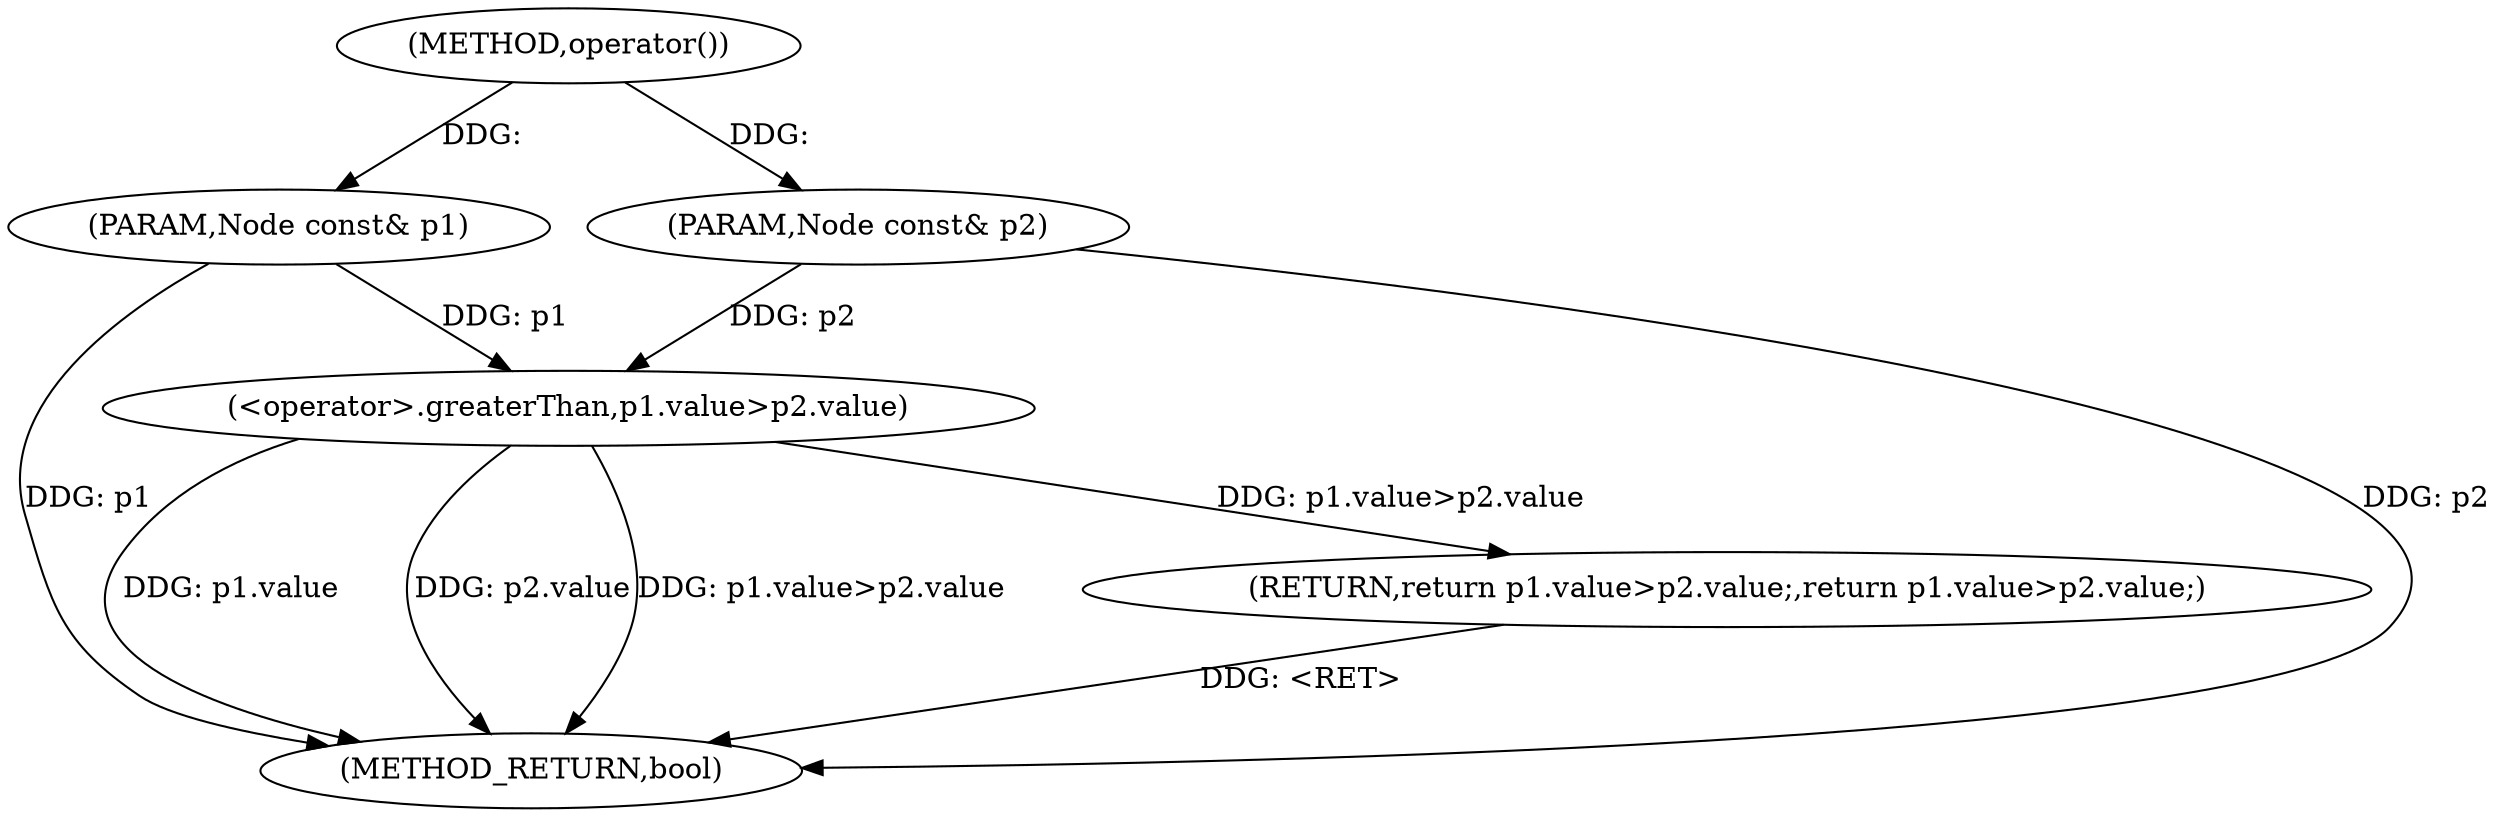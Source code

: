 digraph "operator()" {  
"1000850" [label = "(METHOD,operator())" ]
"1000862" [label = "(METHOD_RETURN,bool)" ]
"1000851" [label = "(PARAM,Node const& p1)" ]
"1000852" [label = "(PARAM,Node const& p2)" ]
"1000854" [label = "(RETURN,return p1.value>p2.value;,return p1.value>p2.value;)" ]
"1000855" [label = "(<operator>.greaterThan,p1.value>p2.value)" ]
  "1000854" -> "1000862"  [ label = "DDG: <RET>"] 
  "1000851" -> "1000862"  [ label = "DDG: p1"] 
  "1000852" -> "1000862"  [ label = "DDG: p2"] 
  "1000855" -> "1000862"  [ label = "DDG: p1.value"] 
  "1000855" -> "1000862"  [ label = "DDG: p2.value"] 
  "1000855" -> "1000862"  [ label = "DDG: p1.value>p2.value"] 
  "1000850" -> "1000851"  [ label = "DDG: "] 
  "1000850" -> "1000852"  [ label = "DDG: "] 
  "1000855" -> "1000854"  [ label = "DDG: p1.value>p2.value"] 
  "1000851" -> "1000855"  [ label = "DDG: p1"] 
  "1000852" -> "1000855"  [ label = "DDG: p2"] 
}
